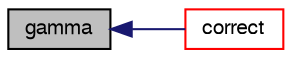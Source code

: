 digraph "gamma"
{
  bgcolor="transparent";
  edge [fontname="FreeSans",fontsize="10",labelfontname="FreeSans",labelfontsize="10"];
  node [fontname="FreeSans",fontsize="10",shape=record];
  rankdir="LR";
  Node1079 [label="gamma",height=0.2,width=0.4,color="black", fillcolor="grey75", style="filled", fontcolor="black"];
  Node1079 -> Node1080 [dir="back",color="midnightblue",fontsize="10",style="solid",fontname="FreeSans"];
  Node1080 [label="correct",height=0.2,width=0.4,color="red",URL="$a30738.html#a3ae44b28050c3aa494c1d8e18cf618c1",tooltip="Solve the turbulence equations and correct the turbulence viscosity. "];
}
